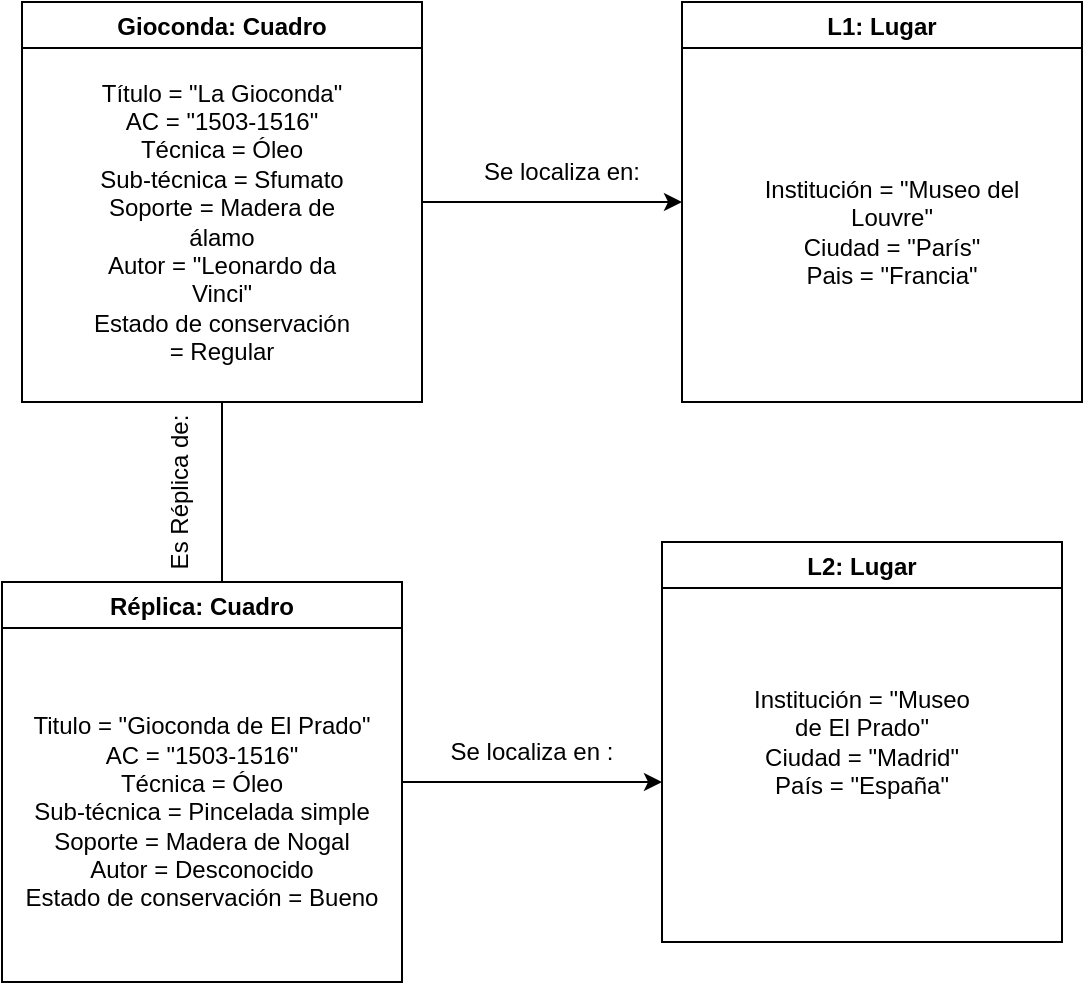 <mxfile>
    <diagram id="r-BPJe6_A6iXpMxX3RVr" name="Página-1">
        <mxGraphModel dx="627" dy="417" grid="1" gridSize="10" guides="1" tooltips="1" connect="1" arrows="1" fold="1" page="1" pageScale="1" pageWidth="827" pageHeight="1169" math="0" shadow="0">
            <root>
                <mxCell id="0"/>
                <mxCell id="1" parent="0"/>
                <mxCell id="2" value="Gioconda: Cuadro" style="swimlane;" vertex="1" parent="1">
                    <mxGeometry x="290" y="160" width="200" height="200" as="geometry"/>
                </mxCell>
                <mxCell id="3" value="Título = &quot;La Gioconda&quot;&lt;br&gt;AC = &quot;1503-1516&quot;&lt;br&gt;Técnica = Óleo&lt;br&gt;Sub-técnica = Sfumato&lt;br&gt;Soporte = Madera de álamo&lt;br&gt;Autor = &quot;Leonardo da Vinci&quot;&lt;br&gt;Estado de conservación = Regular" style="text;html=1;strokeColor=none;fillColor=none;align=center;verticalAlign=middle;whiteSpace=wrap;rounded=0;" vertex="1" parent="2">
                    <mxGeometry x="30" y="40" width="140" height="140" as="geometry"/>
                </mxCell>
                <mxCell id="7" value="L2: Lugar" style="swimlane;" vertex="1" parent="1">
                    <mxGeometry x="610" y="430" width="200" height="200" as="geometry"/>
                </mxCell>
                <mxCell id="13" value="Institución = &quot;Museo de El Prado&quot;&lt;br&gt;Ciudad = &quot;Madrid&quot;&lt;br&gt;País = &quot;España&quot;" style="text;html=1;strokeColor=none;fillColor=none;align=center;verticalAlign=middle;whiteSpace=wrap;rounded=0;" vertex="1" parent="7">
                    <mxGeometry x="40" y="65" width="120" height="70" as="geometry"/>
                </mxCell>
                <mxCell id="8" value="L1: Lugar" style="swimlane;" vertex="1" parent="1">
                    <mxGeometry x="620" y="160" width="200" height="200" as="geometry"/>
                </mxCell>
                <mxCell id="11" value="Institución = &quot;Museo del Louvre&quot;&lt;br&gt;Ciudad = &quot;París&quot;&lt;br&gt;Pais = &quot;Francia&quot;&lt;br&gt;" style="text;html=1;strokeColor=none;fillColor=none;align=center;verticalAlign=middle;whiteSpace=wrap;rounded=0;" vertex="1" parent="8">
                    <mxGeometry x="20" y="70" width="170" height="90" as="geometry"/>
                </mxCell>
                <mxCell id="9" value="Réplica: Cuadro" style="swimlane;" vertex="1" parent="1">
                    <mxGeometry x="280" y="450" width="200" height="200" as="geometry"/>
                </mxCell>
                <mxCell id="12" value="Titulo = &quot;Gioconda de El Prado&quot;&lt;br&gt;AC = &quot;1503-1516&quot;&lt;br&gt;Técnica = Óleo&lt;br&gt;Sub-técnica = Pincelada simple&lt;br&gt;Soporte = Madera de Nogal&lt;br&gt;Autor = Desconocido&lt;br&gt;Estado de conservación = Bueno" style="text;html=1;strokeColor=none;fillColor=none;align=center;verticalAlign=middle;whiteSpace=wrap;rounded=0;" vertex="1" parent="9">
                    <mxGeometry y="20" width="200" height="190" as="geometry"/>
                </mxCell>
                <mxCell id="14" value="" style="endArrow=classic;html=1;exitX=0;exitY=1;exitDx=0;exitDy=0;" edge="1" parent="1" source="17">
                    <mxGeometry width="50" height="50" relative="1" as="geometry">
                        <mxPoint x="500" y="550" as="sourcePoint"/>
                        <mxPoint x="610" y="550" as="targetPoint"/>
                        <Array as="points">
                            <mxPoint x="600" y="550"/>
                        </Array>
                    </mxGeometry>
                </mxCell>
                <mxCell id="15" value="" style="endArrow=classic;html=1;exitX=1;exitY=0.5;exitDx=0;exitDy=0;entryX=0;entryY=0.5;entryDx=0;entryDy=0;" edge="1" parent="1" source="2" target="8">
                    <mxGeometry width="50" height="50" relative="1" as="geometry">
                        <mxPoint x="510" y="320" as="sourcePoint"/>
                        <mxPoint x="560" y="270" as="targetPoint"/>
                    </mxGeometry>
                </mxCell>
                <mxCell id="17" value="Se localiza en :" style="text;html=1;strokeColor=none;fillColor=none;align=center;verticalAlign=middle;whiteSpace=wrap;rounded=0;" vertex="1" parent="1">
                    <mxGeometry x="480" y="520" width="130" height="30" as="geometry"/>
                </mxCell>
                <mxCell id="20" value="Se localiza en:" style="text;html=1;strokeColor=none;fillColor=none;align=center;verticalAlign=middle;whiteSpace=wrap;rounded=0;" vertex="1" parent="1">
                    <mxGeometry x="500" y="230" width="120" height="30" as="geometry"/>
                </mxCell>
                <mxCell id="21" value="" style="endArrow=none;html=1;entryX=0.5;entryY=1;entryDx=0;entryDy=0;exitX=0.55;exitY=0;exitDx=0;exitDy=0;exitPerimeter=0;" edge="1" parent="1" source="9" target="2">
                    <mxGeometry width="50" height="50" relative="1" as="geometry">
                        <mxPoint x="390" y="430" as="sourcePoint"/>
                        <mxPoint x="460" y="390" as="targetPoint"/>
                    </mxGeometry>
                </mxCell>
                <mxCell id="22" value="Es Réplica de:" style="text;html=1;strokeColor=none;fillColor=none;align=center;verticalAlign=middle;whiteSpace=wrap;rounded=0;rotation=-90;" vertex="1" parent="1">
                    <mxGeometry x="324" y="390" width="90" height="30" as="geometry"/>
                </mxCell>
            </root>
        </mxGraphModel>
    </diagram>
</mxfile>